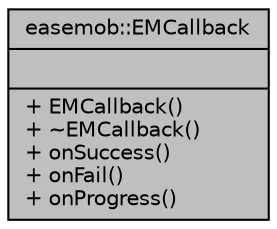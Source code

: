 digraph "easemob::EMCallback"
{
  edge [fontname="Helvetica",fontsize="10",labelfontname="Helvetica",labelfontsize="10"];
  node [fontname="Helvetica",fontsize="10",shape=record];
  Node1 [label="{easemob::EMCallback\n||+ EMCallback()\l+ ~EMCallback()\l+ onSuccess()\l+ onFail()\l+ onProgress()\l}",height=0.2,width=0.4,color="black", fillcolor="grey75", style="filled" fontcolor="black"];
}

